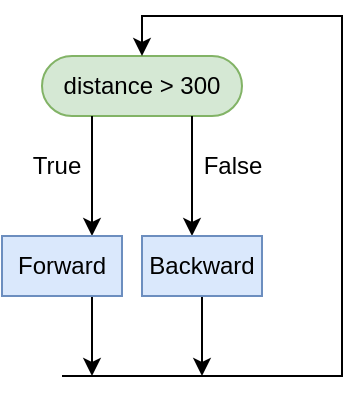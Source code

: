 <mxfile version="27.0.9">
  <diagram name="Page-1" id="jx8172wl0PXRr6kTKVzI">
    <mxGraphModel dx="455" dy="323" grid="1" gridSize="10" guides="1" tooltips="1" connect="1" arrows="1" fold="1" page="1" pageScale="1" pageWidth="850" pageHeight="1100" math="0" shadow="0">
      <root>
        <mxCell id="0" />
        <mxCell id="1" parent="0" />
        <mxCell id="5gemPtfy31_0dLnFuJml-55" value="distance &amp;gt; 300" style="rounded=1;whiteSpace=wrap;html=1;arcSize=30;absoluteArcSize=1;fillColor=#d5e8d4;strokeColor=#82b366;" parent="1" vertex="1">
          <mxGeometry x="600" y="380" width="100" height="30" as="geometry" />
        </mxCell>
        <mxCell id="5gemPtfy31_0dLnFuJml-58" value="" style="endArrow=classic;html=1;rounded=0;entryX=0.75;entryY=0;entryDx=0;entryDy=0;exitX=0.25;exitY=1;exitDx=0;exitDy=0;" parent="1" source="5gemPtfy31_0dLnFuJml-55" target="5gemPtfy31_0dLnFuJml-64" edge="1">
          <mxGeometry width="50" height="50" relative="1" as="geometry">
            <mxPoint x="550" y="520" as="sourcePoint" />
            <mxPoint x="625" y="530.0" as="targetPoint" />
          </mxGeometry>
        </mxCell>
        <mxCell id="5gemPtfy31_0dLnFuJml-59" value="&lt;span&gt;False&lt;/span&gt;" style="text;html=1;align=center;verticalAlign=middle;resizable=0;points=[];autosize=1;strokeColor=none;fillColor=none;imageAspect=1;" parent="1" vertex="1">
          <mxGeometry x="670" y="420" width="50" height="30" as="geometry" />
        </mxCell>
        <mxCell id="5gemPtfy31_0dLnFuJml-60" value="True" style="text;html=1;align=center;verticalAlign=middle;resizable=0;points=[];autosize=1;strokeColor=none;fillColor=none;" parent="1" vertex="1">
          <mxGeometry x="582" y="420" width="50" height="30" as="geometry" />
        </mxCell>
        <mxCell id="5gemPtfy31_0dLnFuJml-61" value="" style="endArrow=classic;html=1;rounded=0;exitX=0.75;exitY=1;exitDx=0;exitDy=0;entryX=0.25;entryY=0;entryDx=0;entryDy=0;" parent="1" source="5gemPtfy31_0dLnFuJml-55" edge="1">
          <mxGeometry width="50" height="50" relative="1" as="geometry">
            <mxPoint x="620" y="520" as="sourcePoint" />
            <mxPoint x="675" y="470" as="targetPoint" />
          </mxGeometry>
        </mxCell>
        <mxCell id="5gemPtfy31_0dLnFuJml-62" style="edgeStyle=orthogonalEdgeStyle;rounded=0;orthogonalLoop=1;jettySize=auto;html=1;entryX=0.5;entryY=0;entryDx=0;entryDy=0;" parent="1" target="5gemPtfy31_0dLnFuJml-55" edge="1">
          <mxGeometry relative="1" as="geometry">
            <mxPoint x="750" y="357.5" as="targetPoint" />
            <Array as="points">
              <mxPoint x="750" y="540" />
              <mxPoint x="750" y="360" />
              <mxPoint x="650" y="360" />
            </Array>
            <mxPoint x="610" y="540" as="sourcePoint" />
          </mxGeometry>
        </mxCell>
        <mxCell id="5gemPtfy31_0dLnFuJml-63" style="edgeStyle=orthogonalEdgeStyle;rounded=0;orthogonalLoop=1;jettySize=auto;html=1;exitX=0.75;exitY=1;exitDx=0;exitDy=0;" parent="1" source="5gemPtfy31_0dLnFuJml-64" edge="1">
          <mxGeometry relative="1" as="geometry">
            <mxPoint x="625" y="540" as="targetPoint" />
          </mxGeometry>
        </mxCell>
        <mxCell id="5gemPtfy31_0dLnFuJml-64" value="Forward" style="rounded=0;whiteSpace=wrap;html=1;fillColor=#dae8fc;strokeColor=#6c8ebf;" parent="1" vertex="1">
          <mxGeometry x="580" y="470" width="60" height="30" as="geometry" />
        </mxCell>
        <mxCell id="5gemPtfy31_0dLnFuJml-94" style="edgeStyle=orthogonalEdgeStyle;rounded=0;orthogonalLoop=1;jettySize=auto;html=1;exitX=0.5;exitY=1;exitDx=0;exitDy=0;" parent="1" source="5gemPtfy31_0dLnFuJml-81" edge="1">
          <mxGeometry relative="1" as="geometry">
            <mxPoint x="680" y="540" as="targetPoint" />
          </mxGeometry>
        </mxCell>
        <mxCell id="5gemPtfy31_0dLnFuJml-81" value="Backward" style="rounded=0;whiteSpace=wrap;html=1;fillColor=#dae8fc;strokeColor=#6c8ebf;" parent="1" vertex="1">
          <mxGeometry x="650" y="470" width="60" height="30" as="geometry" />
        </mxCell>
      </root>
    </mxGraphModel>
  </diagram>
</mxfile>
